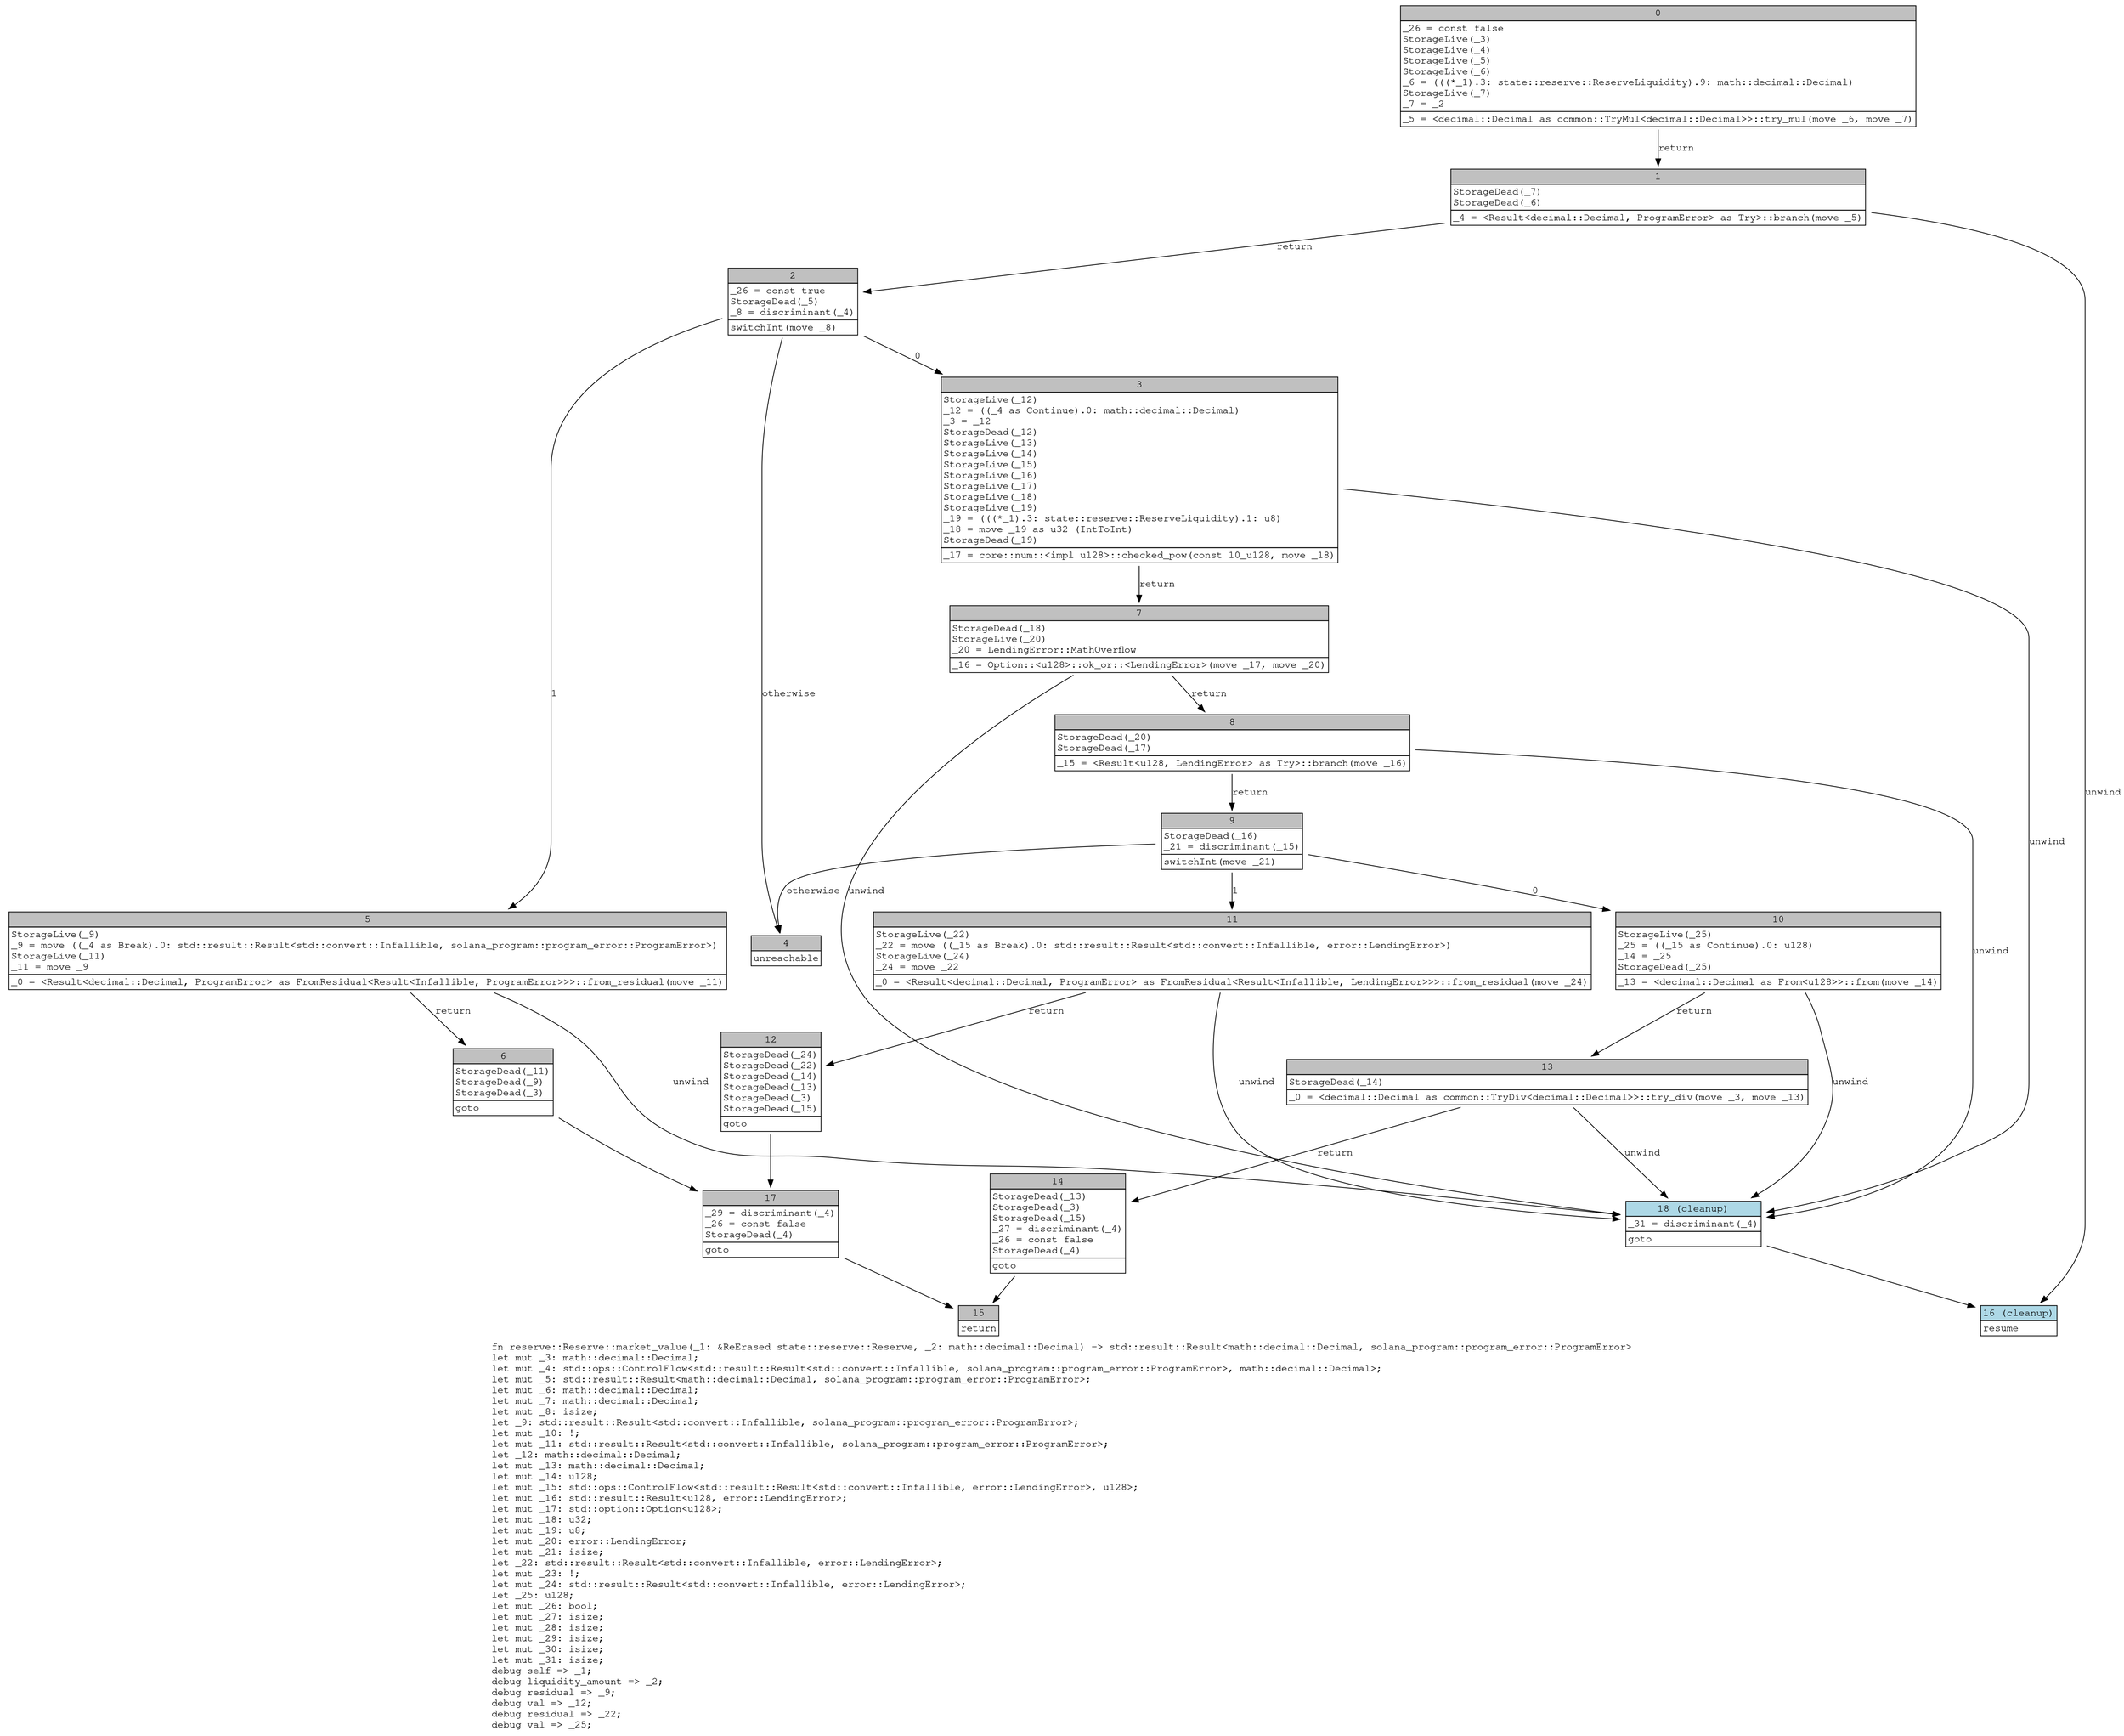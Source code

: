 digraph Mir_0_460 {
    graph [fontname="Courier, monospace"];
    node [fontname="Courier, monospace"];
    edge [fontname="Courier, monospace"];
    label=<fn reserve::Reserve::market_value(_1: &amp;ReErased state::reserve::Reserve, _2: math::decimal::Decimal) -&gt; std::result::Result&lt;math::decimal::Decimal, solana_program::program_error::ProgramError&gt;<br align="left"/>let mut _3: math::decimal::Decimal;<br align="left"/>let mut _4: std::ops::ControlFlow&lt;std::result::Result&lt;std::convert::Infallible, solana_program::program_error::ProgramError&gt;, math::decimal::Decimal&gt;;<br align="left"/>let mut _5: std::result::Result&lt;math::decimal::Decimal, solana_program::program_error::ProgramError&gt;;<br align="left"/>let mut _6: math::decimal::Decimal;<br align="left"/>let mut _7: math::decimal::Decimal;<br align="left"/>let mut _8: isize;<br align="left"/>let _9: std::result::Result&lt;std::convert::Infallible, solana_program::program_error::ProgramError&gt;;<br align="left"/>let mut _10: !;<br align="left"/>let mut _11: std::result::Result&lt;std::convert::Infallible, solana_program::program_error::ProgramError&gt;;<br align="left"/>let _12: math::decimal::Decimal;<br align="left"/>let mut _13: math::decimal::Decimal;<br align="left"/>let mut _14: u128;<br align="left"/>let mut _15: std::ops::ControlFlow&lt;std::result::Result&lt;std::convert::Infallible, error::LendingError&gt;, u128&gt;;<br align="left"/>let mut _16: std::result::Result&lt;u128, error::LendingError&gt;;<br align="left"/>let mut _17: std::option::Option&lt;u128&gt;;<br align="left"/>let mut _18: u32;<br align="left"/>let mut _19: u8;<br align="left"/>let mut _20: error::LendingError;<br align="left"/>let mut _21: isize;<br align="left"/>let _22: std::result::Result&lt;std::convert::Infallible, error::LendingError&gt;;<br align="left"/>let mut _23: !;<br align="left"/>let mut _24: std::result::Result&lt;std::convert::Infallible, error::LendingError&gt;;<br align="left"/>let _25: u128;<br align="left"/>let mut _26: bool;<br align="left"/>let mut _27: isize;<br align="left"/>let mut _28: isize;<br align="left"/>let mut _29: isize;<br align="left"/>let mut _30: isize;<br align="left"/>let mut _31: isize;<br align="left"/>debug self =&gt; _1;<br align="left"/>debug liquidity_amount =&gt; _2;<br align="left"/>debug residual =&gt; _9;<br align="left"/>debug val =&gt; _12;<br align="left"/>debug residual =&gt; _22;<br align="left"/>debug val =&gt; _25;<br align="left"/>>;
    bb0__0_460 [shape="none", label=<<table border="0" cellborder="1" cellspacing="0"><tr><td bgcolor="gray" align="center" colspan="1">0</td></tr><tr><td align="left" balign="left">_26 = const false<br/>StorageLive(_3)<br/>StorageLive(_4)<br/>StorageLive(_5)<br/>StorageLive(_6)<br/>_6 = (((*_1).3: state::reserve::ReserveLiquidity).9: math::decimal::Decimal)<br/>StorageLive(_7)<br/>_7 = _2<br/></td></tr><tr><td align="left">_5 = &lt;decimal::Decimal as common::TryMul&lt;decimal::Decimal&gt;&gt;::try_mul(move _6, move _7)</td></tr></table>>];
    bb1__0_460 [shape="none", label=<<table border="0" cellborder="1" cellspacing="0"><tr><td bgcolor="gray" align="center" colspan="1">1</td></tr><tr><td align="left" balign="left">StorageDead(_7)<br/>StorageDead(_6)<br/></td></tr><tr><td align="left">_4 = &lt;Result&lt;decimal::Decimal, ProgramError&gt; as Try&gt;::branch(move _5)</td></tr></table>>];
    bb2__0_460 [shape="none", label=<<table border="0" cellborder="1" cellspacing="0"><tr><td bgcolor="gray" align="center" colspan="1">2</td></tr><tr><td align="left" balign="left">_26 = const true<br/>StorageDead(_5)<br/>_8 = discriminant(_4)<br/></td></tr><tr><td align="left">switchInt(move _8)</td></tr></table>>];
    bb3__0_460 [shape="none", label=<<table border="0" cellborder="1" cellspacing="0"><tr><td bgcolor="gray" align="center" colspan="1">3</td></tr><tr><td align="left" balign="left">StorageLive(_12)<br/>_12 = ((_4 as Continue).0: math::decimal::Decimal)<br/>_3 = _12<br/>StorageDead(_12)<br/>StorageLive(_13)<br/>StorageLive(_14)<br/>StorageLive(_15)<br/>StorageLive(_16)<br/>StorageLive(_17)<br/>StorageLive(_18)<br/>StorageLive(_19)<br/>_19 = (((*_1).3: state::reserve::ReserveLiquidity).1: u8)<br/>_18 = move _19 as u32 (IntToInt)<br/>StorageDead(_19)<br/></td></tr><tr><td align="left">_17 = core::num::&lt;impl u128&gt;::checked_pow(const 10_u128, move _18)</td></tr></table>>];
    bb4__0_460 [shape="none", label=<<table border="0" cellborder="1" cellspacing="0"><tr><td bgcolor="gray" align="center" colspan="1">4</td></tr><tr><td align="left">unreachable</td></tr></table>>];
    bb5__0_460 [shape="none", label=<<table border="0" cellborder="1" cellspacing="0"><tr><td bgcolor="gray" align="center" colspan="1">5</td></tr><tr><td align="left" balign="left">StorageLive(_9)<br/>_9 = move ((_4 as Break).0: std::result::Result&lt;std::convert::Infallible, solana_program::program_error::ProgramError&gt;)<br/>StorageLive(_11)<br/>_11 = move _9<br/></td></tr><tr><td align="left">_0 = &lt;Result&lt;decimal::Decimal, ProgramError&gt; as FromResidual&lt;Result&lt;Infallible, ProgramError&gt;&gt;&gt;::from_residual(move _11)</td></tr></table>>];
    bb6__0_460 [shape="none", label=<<table border="0" cellborder="1" cellspacing="0"><tr><td bgcolor="gray" align="center" colspan="1">6</td></tr><tr><td align="left" balign="left">StorageDead(_11)<br/>StorageDead(_9)<br/>StorageDead(_3)<br/></td></tr><tr><td align="left">goto</td></tr></table>>];
    bb7__0_460 [shape="none", label=<<table border="0" cellborder="1" cellspacing="0"><tr><td bgcolor="gray" align="center" colspan="1">7</td></tr><tr><td align="left" balign="left">StorageDead(_18)<br/>StorageLive(_20)<br/>_20 = LendingError::MathOverflow<br/></td></tr><tr><td align="left">_16 = Option::&lt;u128&gt;::ok_or::&lt;LendingError&gt;(move _17, move _20)</td></tr></table>>];
    bb8__0_460 [shape="none", label=<<table border="0" cellborder="1" cellspacing="0"><tr><td bgcolor="gray" align="center" colspan="1">8</td></tr><tr><td align="left" balign="left">StorageDead(_20)<br/>StorageDead(_17)<br/></td></tr><tr><td align="left">_15 = &lt;Result&lt;u128, LendingError&gt; as Try&gt;::branch(move _16)</td></tr></table>>];
    bb9__0_460 [shape="none", label=<<table border="0" cellborder="1" cellspacing="0"><tr><td bgcolor="gray" align="center" colspan="1">9</td></tr><tr><td align="left" balign="left">StorageDead(_16)<br/>_21 = discriminant(_15)<br/></td></tr><tr><td align="left">switchInt(move _21)</td></tr></table>>];
    bb10__0_460 [shape="none", label=<<table border="0" cellborder="1" cellspacing="0"><tr><td bgcolor="gray" align="center" colspan="1">10</td></tr><tr><td align="left" balign="left">StorageLive(_25)<br/>_25 = ((_15 as Continue).0: u128)<br/>_14 = _25<br/>StorageDead(_25)<br/></td></tr><tr><td align="left">_13 = &lt;decimal::Decimal as From&lt;u128&gt;&gt;::from(move _14)</td></tr></table>>];
    bb11__0_460 [shape="none", label=<<table border="0" cellborder="1" cellspacing="0"><tr><td bgcolor="gray" align="center" colspan="1">11</td></tr><tr><td align="left" balign="left">StorageLive(_22)<br/>_22 = move ((_15 as Break).0: std::result::Result&lt;std::convert::Infallible, error::LendingError&gt;)<br/>StorageLive(_24)<br/>_24 = move _22<br/></td></tr><tr><td align="left">_0 = &lt;Result&lt;decimal::Decimal, ProgramError&gt; as FromResidual&lt;Result&lt;Infallible, LendingError&gt;&gt;&gt;::from_residual(move _24)</td></tr></table>>];
    bb12__0_460 [shape="none", label=<<table border="0" cellborder="1" cellspacing="0"><tr><td bgcolor="gray" align="center" colspan="1">12</td></tr><tr><td align="left" balign="left">StorageDead(_24)<br/>StorageDead(_22)<br/>StorageDead(_14)<br/>StorageDead(_13)<br/>StorageDead(_3)<br/>StorageDead(_15)<br/></td></tr><tr><td align="left">goto</td></tr></table>>];
    bb13__0_460 [shape="none", label=<<table border="0" cellborder="1" cellspacing="0"><tr><td bgcolor="gray" align="center" colspan="1">13</td></tr><tr><td align="left" balign="left">StorageDead(_14)<br/></td></tr><tr><td align="left">_0 = &lt;decimal::Decimal as common::TryDiv&lt;decimal::Decimal&gt;&gt;::try_div(move _3, move _13)</td></tr></table>>];
    bb14__0_460 [shape="none", label=<<table border="0" cellborder="1" cellspacing="0"><tr><td bgcolor="gray" align="center" colspan="1">14</td></tr><tr><td align="left" balign="left">StorageDead(_13)<br/>StorageDead(_3)<br/>StorageDead(_15)<br/>_27 = discriminant(_4)<br/>_26 = const false<br/>StorageDead(_4)<br/></td></tr><tr><td align="left">goto</td></tr></table>>];
    bb15__0_460 [shape="none", label=<<table border="0" cellborder="1" cellspacing="0"><tr><td bgcolor="gray" align="center" colspan="1">15</td></tr><tr><td align="left">return</td></tr></table>>];
    bb16__0_460 [shape="none", label=<<table border="0" cellborder="1" cellspacing="0"><tr><td bgcolor="lightblue" align="center" colspan="1">16 (cleanup)</td></tr><tr><td align="left">resume</td></tr></table>>];
    bb17__0_460 [shape="none", label=<<table border="0" cellborder="1" cellspacing="0"><tr><td bgcolor="gray" align="center" colspan="1">17</td></tr><tr><td align="left" balign="left">_29 = discriminant(_4)<br/>_26 = const false<br/>StorageDead(_4)<br/></td></tr><tr><td align="left">goto</td></tr></table>>];
    bb18__0_460 [shape="none", label=<<table border="0" cellborder="1" cellspacing="0"><tr><td bgcolor="lightblue" align="center" colspan="1">18 (cleanup)</td></tr><tr><td align="left" balign="left">_31 = discriminant(_4)<br/></td></tr><tr><td align="left">goto</td></tr></table>>];
    bb0__0_460 -> bb1__0_460 [label="return"];
    bb1__0_460 -> bb2__0_460 [label="return"];
    bb1__0_460 -> bb16__0_460 [label="unwind"];
    bb2__0_460 -> bb3__0_460 [label="0"];
    bb2__0_460 -> bb5__0_460 [label="1"];
    bb2__0_460 -> bb4__0_460 [label="otherwise"];
    bb3__0_460 -> bb7__0_460 [label="return"];
    bb3__0_460 -> bb18__0_460 [label="unwind"];
    bb5__0_460 -> bb6__0_460 [label="return"];
    bb5__0_460 -> bb18__0_460 [label="unwind"];
    bb6__0_460 -> bb17__0_460 [label=""];
    bb7__0_460 -> bb8__0_460 [label="return"];
    bb7__0_460 -> bb18__0_460 [label="unwind"];
    bb8__0_460 -> bb9__0_460 [label="return"];
    bb8__0_460 -> bb18__0_460 [label="unwind"];
    bb9__0_460 -> bb10__0_460 [label="0"];
    bb9__0_460 -> bb11__0_460 [label="1"];
    bb9__0_460 -> bb4__0_460 [label="otherwise"];
    bb10__0_460 -> bb13__0_460 [label="return"];
    bb10__0_460 -> bb18__0_460 [label="unwind"];
    bb11__0_460 -> bb12__0_460 [label="return"];
    bb11__0_460 -> bb18__0_460 [label="unwind"];
    bb12__0_460 -> bb17__0_460 [label=""];
    bb13__0_460 -> bb14__0_460 [label="return"];
    bb13__0_460 -> bb18__0_460 [label="unwind"];
    bb14__0_460 -> bb15__0_460 [label=""];
    bb17__0_460 -> bb15__0_460 [label=""];
    bb18__0_460 -> bb16__0_460 [label=""];
}
